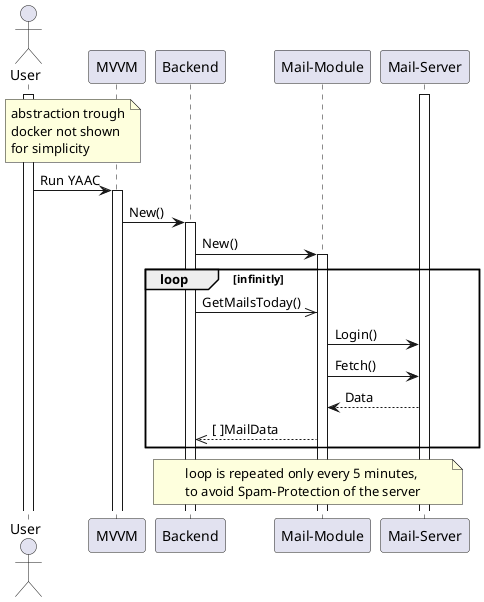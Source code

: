 @startuml Periodic_Mail_Fetch

Actor User as user
Participant "MVVM" as app
Participant "Backend" as daemon
Participant "Mail-Module" as mailmod
Participant "Mail-Server" as gmail

activate user
activate gmail

note over user, app
abstraction trough
docker not shown
for simplicity
end note

user -> app ++: Run YAAC
app -> daemon ++: New()
daemon -> mailmod ++: New()
loop infinitly
    daemon ->> mailmod: GetMailsToday()
    mailmod -> gmail: Login()
    mailmod -> gmail: Fetch()
    gmail --> mailmod: Data
    mailmod -->> daemon: [ ]MailData
end loop

note over daemon, gmail
loop is repeated only every 5 minutes,
to avoid Spam-Protection of the server
end note

@enduml

